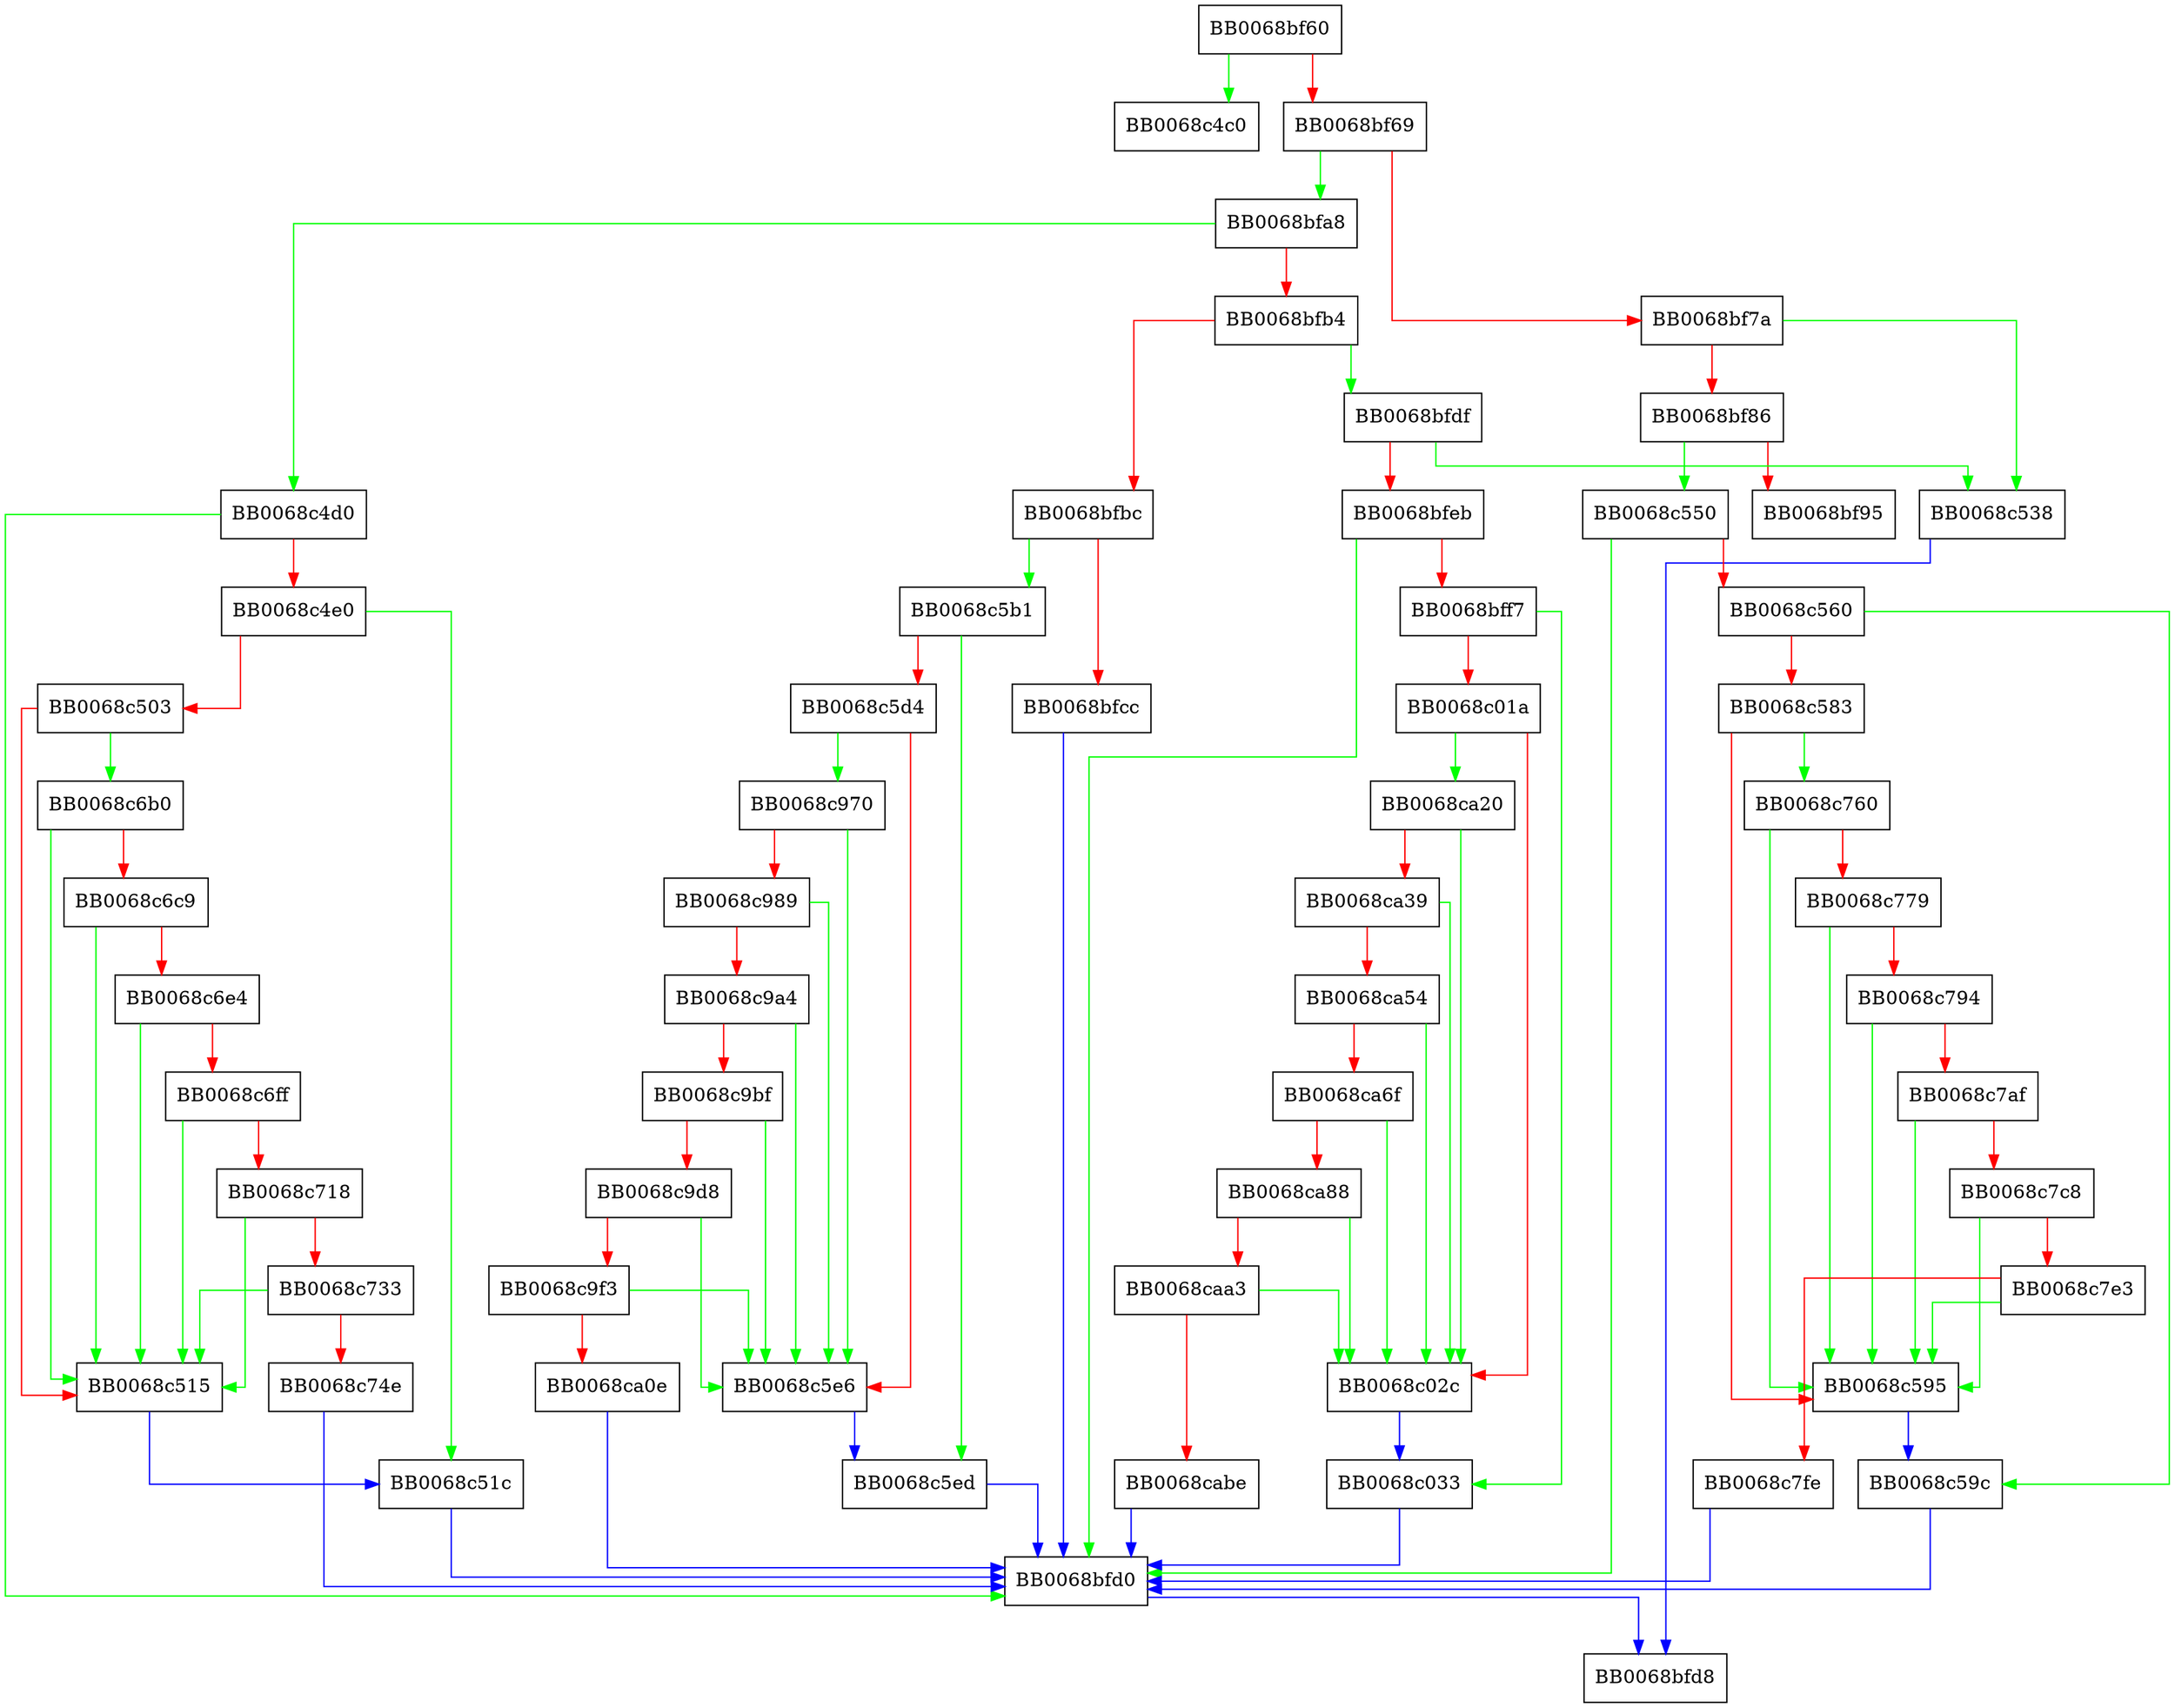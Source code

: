 digraph padlock_ciphers {
  node [shape="box"];
  graph [splines=ortho];
  BB0068bf60 -> BB0068c4c0 [color="green"];
  BB0068bf60 -> BB0068bf69 [color="red"];
  BB0068bf69 -> BB0068bfa8 [color="green"];
  BB0068bf69 -> BB0068bf7a [color="red"];
  BB0068bf7a -> BB0068c538 [color="green"];
  BB0068bf7a -> BB0068bf86 [color="red"];
  BB0068bf86 -> BB0068c550 [color="green"];
  BB0068bf86 -> BB0068bf95 [color="red"];
  BB0068bfa8 -> BB0068c4d0 [color="green"];
  BB0068bfa8 -> BB0068bfb4 [color="red"];
  BB0068bfb4 -> BB0068bfdf [color="green"];
  BB0068bfb4 -> BB0068bfbc [color="red"];
  BB0068bfbc -> BB0068c5b1 [color="green"];
  BB0068bfbc -> BB0068bfcc [color="red"];
  BB0068bfcc -> BB0068bfd0 [color="blue"];
  BB0068bfd0 -> BB0068bfd8 [color="blue"];
  BB0068bfdf -> BB0068c538 [color="green"];
  BB0068bfdf -> BB0068bfeb [color="red"];
  BB0068bfeb -> BB0068bfd0 [color="green"];
  BB0068bfeb -> BB0068bff7 [color="red"];
  BB0068bff7 -> BB0068c033 [color="green"];
  BB0068bff7 -> BB0068c01a [color="red"];
  BB0068c01a -> BB0068ca20 [color="green"];
  BB0068c01a -> BB0068c02c [color="red"];
  BB0068c02c -> BB0068c033 [color="blue"];
  BB0068c033 -> BB0068bfd0 [color="blue"];
  BB0068c4d0 -> BB0068bfd0 [color="green"];
  BB0068c4d0 -> BB0068c4e0 [color="red"];
  BB0068c4e0 -> BB0068c51c [color="green"];
  BB0068c4e0 -> BB0068c503 [color="red"];
  BB0068c503 -> BB0068c6b0 [color="green"];
  BB0068c503 -> BB0068c515 [color="red"];
  BB0068c515 -> BB0068c51c [color="blue"];
  BB0068c51c -> BB0068bfd0 [color="blue"];
  BB0068c538 -> BB0068bfd8 [color="blue"];
  BB0068c550 -> BB0068bfd0 [color="green"];
  BB0068c550 -> BB0068c560 [color="red"];
  BB0068c560 -> BB0068c59c [color="green"];
  BB0068c560 -> BB0068c583 [color="red"];
  BB0068c583 -> BB0068c760 [color="green"];
  BB0068c583 -> BB0068c595 [color="red"];
  BB0068c595 -> BB0068c59c [color="blue"];
  BB0068c59c -> BB0068bfd0 [color="blue"];
  BB0068c5b1 -> BB0068c5ed [color="green"];
  BB0068c5b1 -> BB0068c5d4 [color="red"];
  BB0068c5d4 -> BB0068c970 [color="green"];
  BB0068c5d4 -> BB0068c5e6 [color="red"];
  BB0068c5e6 -> BB0068c5ed [color="blue"];
  BB0068c5ed -> BB0068bfd0 [color="blue"];
  BB0068c6b0 -> BB0068c515 [color="green"];
  BB0068c6b0 -> BB0068c6c9 [color="red"];
  BB0068c6c9 -> BB0068c515 [color="green"];
  BB0068c6c9 -> BB0068c6e4 [color="red"];
  BB0068c6e4 -> BB0068c515 [color="green"];
  BB0068c6e4 -> BB0068c6ff [color="red"];
  BB0068c6ff -> BB0068c515 [color="green"];
  BB0068c6ff -> BB0068c718 [color="red"];
  BB0068c718 -> BB0068c515 [color="green"];
  BB0068c718 -> BB0068c733 [color="red"];
  BB0068c733 -> BB0068c515 [color="green"];
  BB0068c733 -> BB0068c74e [color="red"];
  BB0068c74e -> BB0068bfd0 [color="blue"];
  BB0068c760 -> BB0068c595 [color="green"];
  BB0068c760 -> BB0068c779 [color="red"];
  BB0068c779 -> BB0068c595 [color="green"];
  BB0068c779 -> BB0068c794 [color="red"];
  BB0068c794 -> BB0068c595 [color="green"];
  BB0068c794 -> BB0068c7af [color="red"];
  BB0068c7af -> BB0068c595 [color="green"];
  BB0068c7af -> BB0068c7c8 [color="red"];
  BB0068c7c8 -> BB0068c595 [color="green"];
  BB0068c7c8 -> BB0068c7e3 [color="red"];
  BB0068c7e3 -> BB0068c595 [color="green"];
  BB0068c7e3 -> BB0068c7fe [color="red"];
  BB0068c7fe -> BB0068bfd0 [color="blue"];
  BB0068c970 -> BB0068c5e6 [color="green"];
  BB0068c970 -> BB0068c989 [color="red"];
  BB0068c989 -> BB0068c5e6 [color="green"];
  BB0068c989 -> BB0068c9a4 [color="red"];
  BB0068c9a4 -> BB0068c5e6 [color="green"];
  BB0068c9a4 -> BB0068c9bf [color="red"];
  BB0068c9bf -> BB0068c5e6 [color="green"];
  BB0068c9bf -> BB0068c9d8 [color="red"];
  BB0068c9d8 -> BB0068c5e6 [color="green"];
  BB0068c9d8 -> BB0068c9f3 [color="red"];
  BB0068c9f3 -> BB0068c5e6 [color="green"];
  BB0068c9f3 -> BB0068ca0e [color="red"];
  BB0068ca0e -> BB0068bfd0 [color="blue"];
  BB0068ca20 -> BB0068c02c [color="green"];
  BB0068ca20 -> BB0068ca39 [color="red"];
  BB0068ca39 -> BB0068c02c [color="green"];
  BB0068ca39 -> BB0068ca54 [color="red"];
  BB0068ca54 -> BB0068c02c [color="green"];
  BB0068ca54 -> BB0068ca6f [color="red"];
  BB0068ca6f -> BB0068c02c [color="green"];
  BB0068ca6f -> BB0068ca88 [color="red"];
  BB0068ca88 -> BB0068c02c [color="green"];
  BB0068ca88 -> BB0068caa3 [color="red"];
  BB0068caa3 -> BB0068c02c [color="green"];
  BB0068caa3 -> BB0068cabe [color="red"];
  BB0068cabe -> BB0068bfd0 [color="blue"];
}